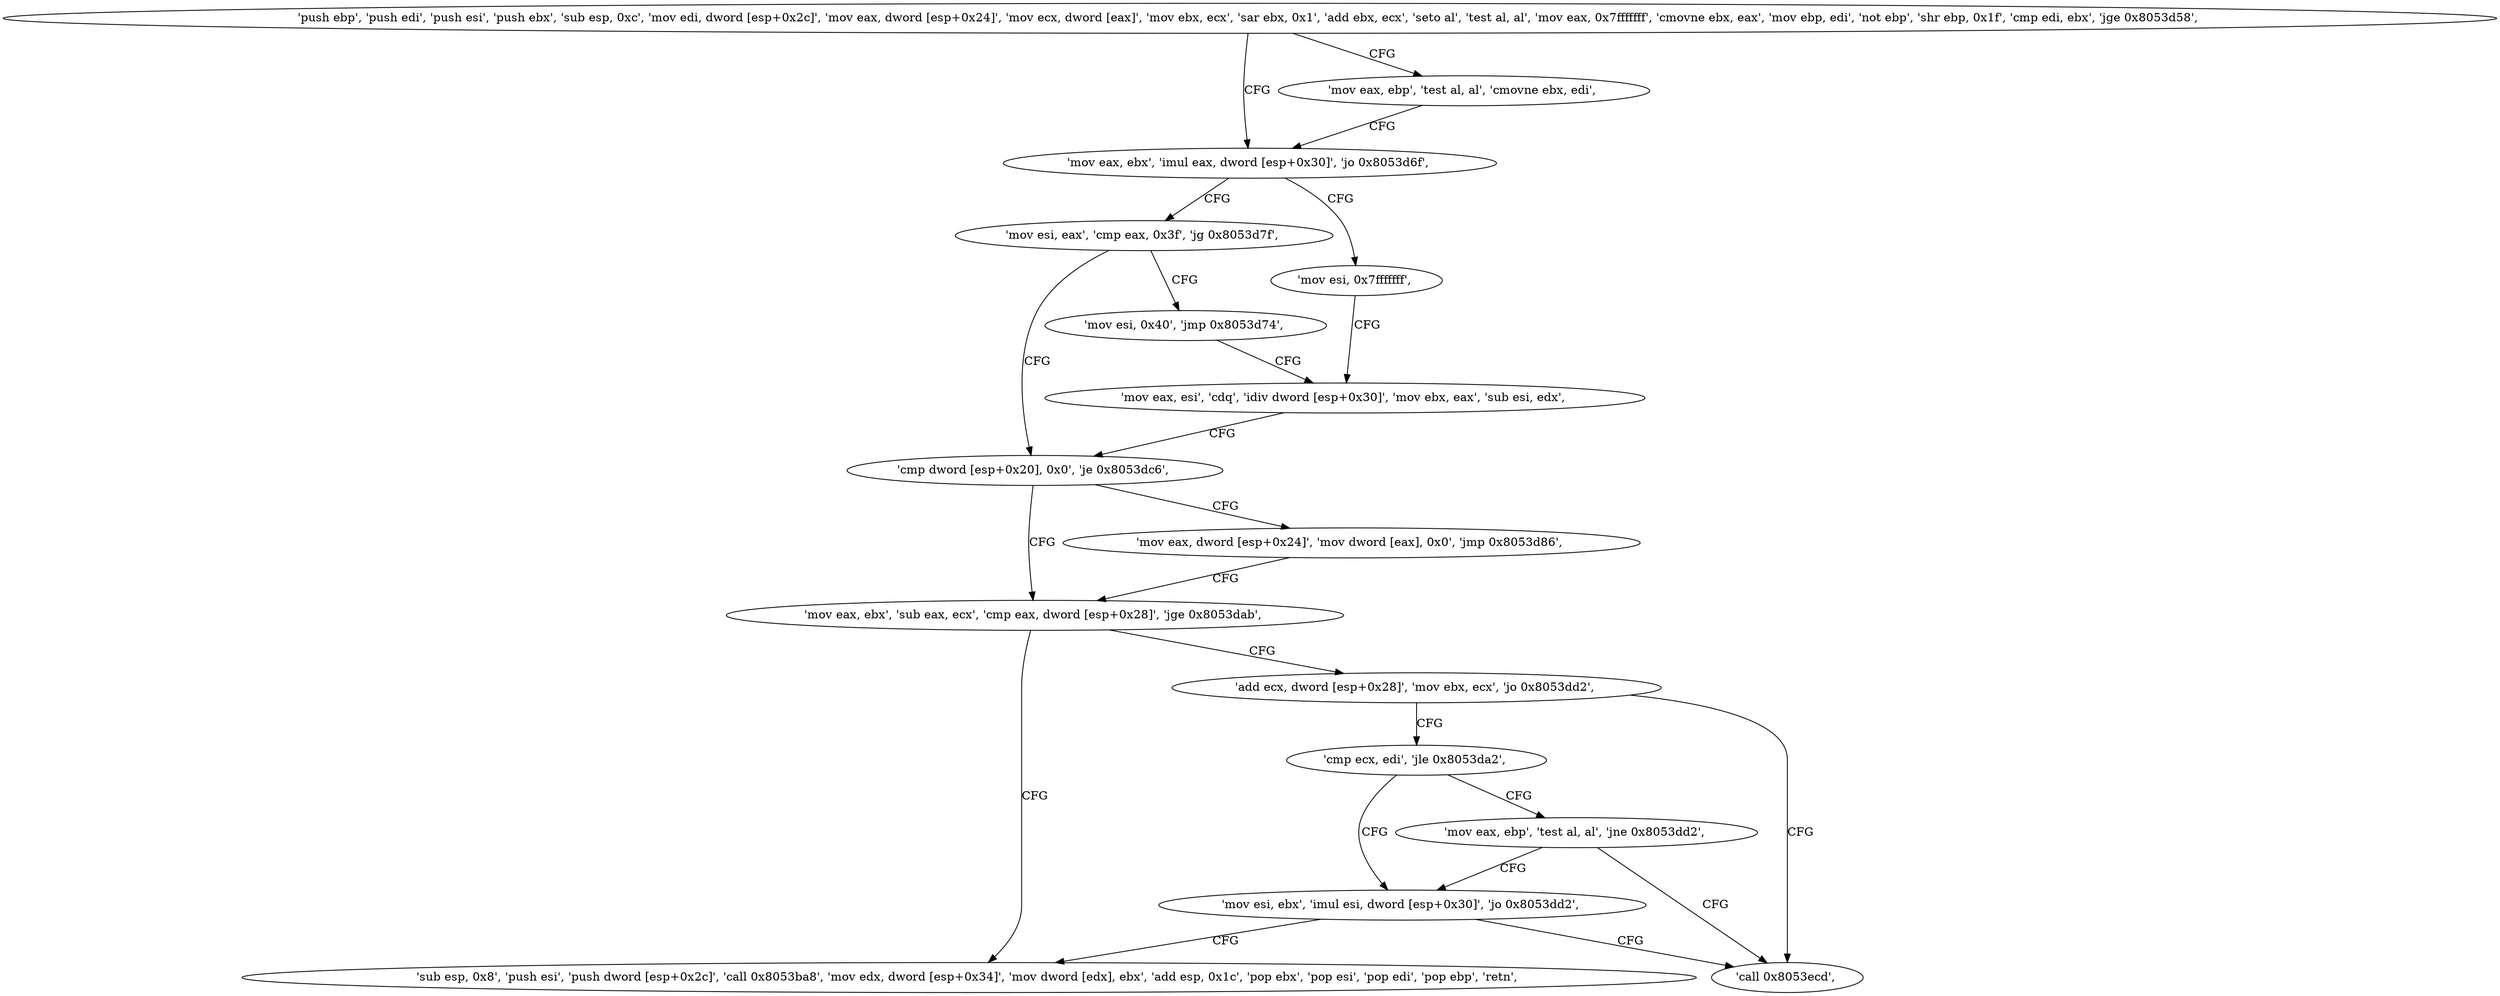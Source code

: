 digraph "func" {
"134561058" [label = "'push ebp', 'push edi', 'push esi', 'push ebx', 'sub esp, 0xc', 'mov edi, dword [esp+0x2c]', 'mov eax, dword [esp+0x24]', 'mov ecx, dword [eax]', 'mov ebx, ecx', 'sar ebx, 0x1', 'add ebx, ecx', 'seto al', 'test al, al', 'mov eax, 0x7fffffff', 'cmovne ebx, eax', 'mov ebp, edi', 'not ebp', 'shr ebp, 0x1f', 'cmp edi, ebx', 'jge 0x8053d58', " ]
"134561112" [label = "'mov eax, ebx', 'imul eax, dword [esp+0x30]', 'jo 0x8053d6f', " ]
"134561105" [label = "'mov eax, ebp', 'test al, al', 'cmovne ebx, edi', " ]
"134561135" [label = "'mov esi, 0x7fffffff', " ]
"134561121" [label = "'mov esi, eax', 'cmp eax, 0x3f', 'jg 0x8053d7f', " ]
"134561140" [label = "'mov eax, esi', 'cdq', 'idiv dword [esp+0x30]', 'mov ebx, eax', 'sub esi, edx', " ]
"134561151" [label = "'cmp dword [esp+0x20], 0x0', 'je 0x8053dc6', " ]
"134561128" [label = "'mov esi, 0x40', 'jmp 0x8053d74', " ]
"134561222" [label = "'mov eax, dword [esp+0x24]', 'mov dword [eax], 0x0', 'jmp 0x8053d86', " ]
"134561158" [label = "'mov eax, ebx', 'sub eax, ecx', 'cmp eax, dword [esp+0x28]', 'jge 0x8053dab', " ]
"134561195" [label = "'sub esp, 0x8', 'push esi', 'push dword [esp+0x2c]', 'call 0x8053ba8', 'mov edx, dword [esp+0x34]', 'mov dword [edx], ebx', 'add esp, 0x1c', 'pop ebx', 'pop esi', 'pop edi', 'pop ebp', 'retn', " ]
"134561168" [label = "'add ecx, dword [esp+0x28]', 'mov ebx, ecx', 'jo 0x8053dd2', " ]
"134561234" [label = "'call 0x8053ecd', " ]
"134561176" [label = "'cmp ecx, edi', 'jle 0x8053da2', " ]
"134561186" [label = "'mov esi, ebx', 'imul esi, dword [esp+0x30]', 'jo 0x8053dd2', " ]
"134561180" [label = "'mov eax, ebp', 'test al, al', 'jne 0x8053dd2', " ]
"134561058" -> "134561112" [ label = "CFG" ]
"134561058" -> "134561105" [ label = "CFG" ]
"134561112" -> "134561135" [ label = "CFG" ]
"134561112" -> "134561121" [ label = "CFG" ]
"134561105" -> "134561112" [ label = "CFG" ]
"134561135" -> "134561140" [ label = "CFG" ]
"134561121" -> "134561151" [ label = "CFG" ]
"134561121" -> "134561128" [ label = "CFG" ]
"134561140" -> "134561151" [ label = "CFG" ]
"134561151" -> "134561222" [ label = "CFG" ]
"134561151" -> "134561158" [ label = "CFG" ]
"134561128" -> "134561140" [ label = "CFG" ]
"134561222" -> "134561158" [ label = "CFG" ]
"134561158" -> "134561195" [ label = "CFG" ]
"134561158" -> "134561168" [ label = "CFG" ]
"134561168" -> "134561234" [ label = "CFG" ]
"134561168" -> "134561176" [ label = "CFG" ]
"134561176" -> "134561186" [ label = "CFG" ]
"134561176" -> "134561180" [ label = "CFG" ]
"134561186" -> "134561234" [ label = "CFG" ]
"134561186" -> "134561195" [ label = "CFG" ]
"134561180" -> "134561234" [ label = "CFG" ]
"134561180" -> "134561186" [ label = "CFG" ]
}
